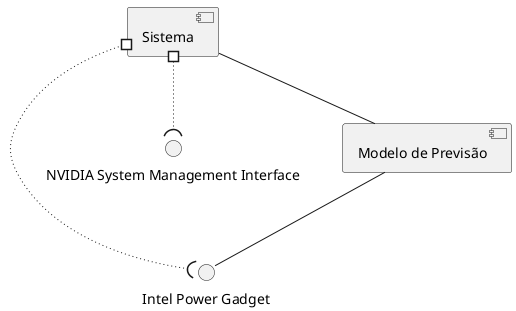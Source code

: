 @startuml

component Sistema
interface "Intel Power Gadget" as IPG
interface "NVIDIA System Management Interface" as NSMI
component "Modelo de Previsão" as MP

Sistema -- MP
MP -- IPG
Sistema #~~( IPG
Sistema #~~( NSMI

@enduml

